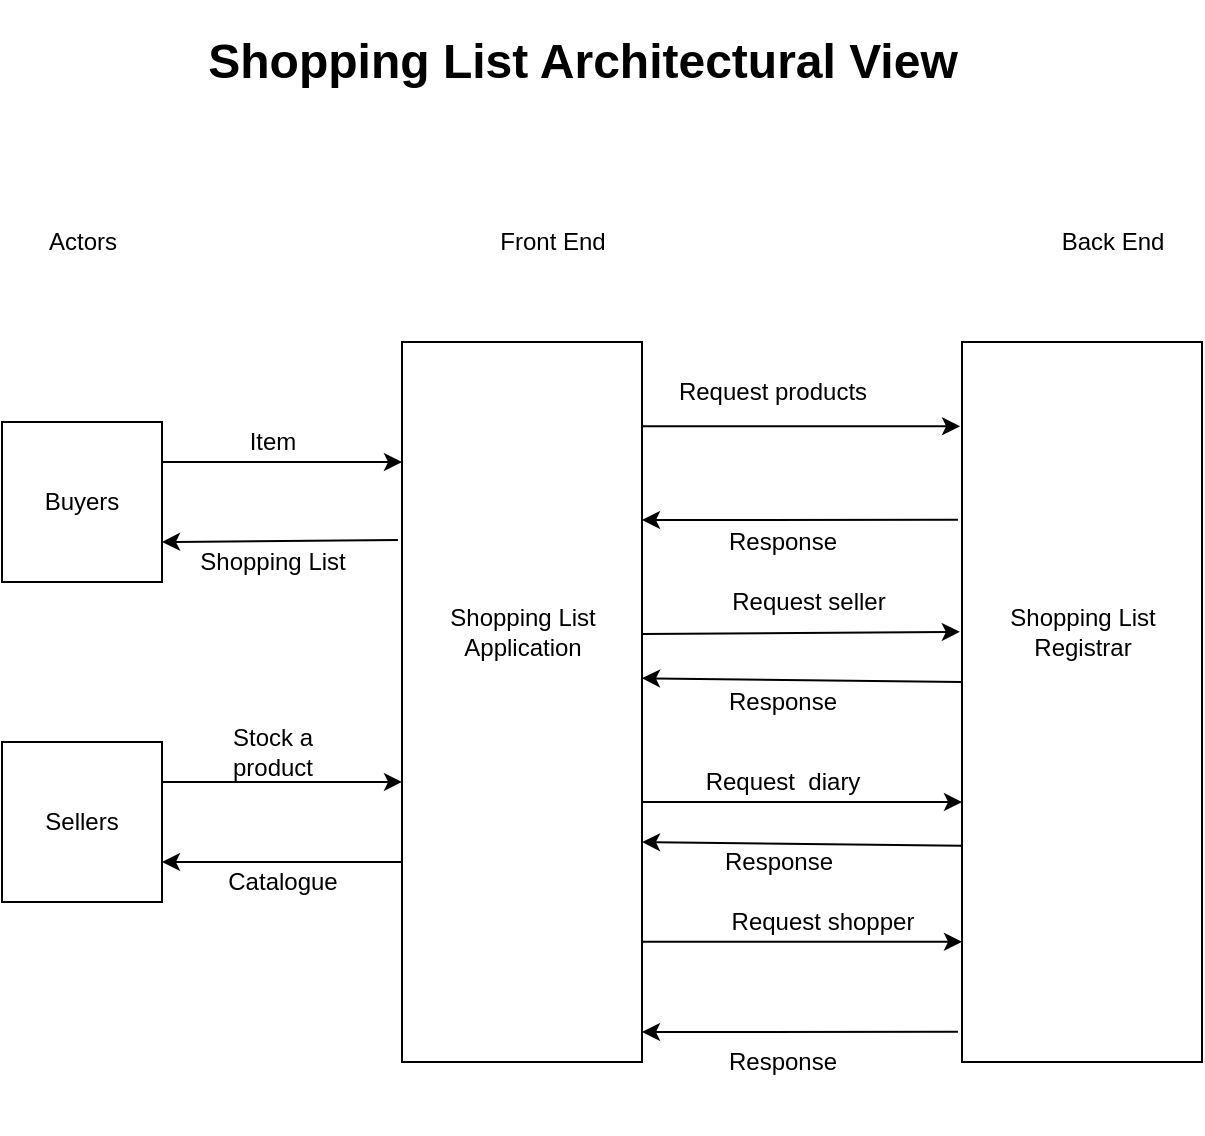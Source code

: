 <mxfile version="17.4.0" type="device"><diagram id="BBAZJNmpiKCcaL1W-slQ" name="Page-1"><mxGraphModel dx="868" dy="479" grid="1" gridSize="10" guides="1" tooltips="1" connect="1" arrows="1" fold="1" page="1" pageScale="1" pageWidth="850" pageHeight="1100" math="0" shadow="0"><root><mxCell id="0"/><mxCell id="1" parent="0"/><mxCell id="Zfsq3dBkRuBoiD0LyNLc-1" value="Buyers" style="whiteSpace=wrap;html=1;aspect=fixed;" vertex="1" parent="1"><mxGeometry x="40" y="220" width="80" height="80" as="geometry"/></mxCell><mxCell id="Zfsq3dBkRuBoiD0LyNLc-2" value="Sellers" style="whiteSpace=wrap;html=1;aspect=fixed;" vertex="1" parent="1"><mxGeometry x="40" y="380" width="80" height="80" as="geometry"/></mxCell><mxCell id="Zfsq3dBkRuBoiD0LyNLc-4" value="&lt;div&gt;&lt;br&gt;&lt;/div&gt;&lt;div&gt;&lt;br&gt;&lt;/div&gt;" style="verticalLabelPosition=bottom;verticalAlign=top;html=1;shape=mxgraph.basic.rect;fillColor2=none;strokeWidth=1;size=20;indent=5;" vertex="1" parent="1"><mxGeometry x="240" y="180" width="120" height="360" as="geometry"/></mxCell><mxCell id="Zfsq3dBkRuBoiD0LyNLc-5" value="" style="verticalLabelPosition=bottom;verticalAlign=top;html=1;shape=mxgraph.basic.rect;fillColor2=none;strokeWidth=1;size=20;indent=5;" vertex="1" parent="1"><mxGeometry x="520" y="180" width="120" height="360" as="geometry"/></mxCell><mxCell id="Zfsq3dBkRuBoiD0LyNLc-6" value="Actors" style="text;html=1;align=center;verticalAlign=middle;resizable=0;points=[];autosize=1;strokeColor=none;fillColor=none;" vertex="1" parent="1"><mxGeometry x="55" y="120" width="50" height="20" as="geometry"/></mxCell><mxCell id="Zfsq3dBkRuBoiD0LyNLc-8" value="&lt;div&gt;Front End&lt;/div&gt;" style="text;html=1;align=center;verticalAlign=middle;resizable=0;points=[];autosize=1;strokeColor=none;fillColor=none;" vertex="1" parent="1"><mxGeometry x="280" y="120" width="70" height="20" as="geometry"/></mxCell><mxCell id="Zfsq3dBkRuBoiD0LyNLc-9" value="Back End" style="text;html=1;align=center;verticalAlign=middle;resizable=0;points=[];autosize=1;strokeColor=none;fillColor=none;" vertex="1" parent="1"><mxGeometry x="560" y="120" width="70" height="20" as="geometry"/></mxCell><mxCell id="Zfsq3dBkRuBoiD0LyNLc-11" value="&lt;div&gt;Shopping List&lt;/div&gt;&lt;div&gt;Application&lt;br&gt;&lt;/div&gt;" style="text;html=1;align=center;verticalAlign=middle;resizable=0;points=[];autosize=1;strokeColor=none;fillColor=none;" vertex="1" parent="1"><mxGeometry x="255" y="310" width="90" height="30" as="geometry"/></mxCell><mxCell id="Zfsq3dBkRuBoiD0LyNLc-12" value="&lt;div&gt;Shopping List&lt;/div&gt;&lt;div&gt;Registrar&lt;br&gt;&lt;/div&gt;" style="text;html=1;align=center;verticalAlign=middle;resizable=0;points=[];autosize=1;strokeColor=none;fillColor=none;" vertex="1" parent="1"><mxGeometry x="535" y="310" width="90" height="30" as="geometry"/></mxCell><mxCell id="Zfsq3dBkRuBoiD0LyNLc-13" value="" style="endArrow=classic;html=1;rounded=0;exitX=1;exitY=0.25;exitDx=0;exitDy=0;" edge="1" parent="1" source="Zfsq3dBkRuBoiD0LyNLc-1"><mxGeometry width="50" height="50" relative="1" as="geometry"><mxPoint x="140" y="270" as="sourcePoint"/><mxPoint x="240" y="240" as="targetPoint"/></mxGeometry></mxCell><mxCell id="Zfsq3dBkRuBoiD0LyNLc-14" value="" style="endArrow=classic;html=1;rounded=0;entryX=0;entryY=0.611;entryDx=0;entryDy=0;entryPerimeter=0;exitX=1;exitY=0.25;exitDx=0;exitDy=0;" edge="1" parent="1" source="Zfsq3dBkRuBoiD0LyNLc-2" target="Zfsq3dBkRuBoiD0LyNLc-4"><mxGeometry width="50" height="50" relative="1" as="geometry"><mxPoint x="130" y="400" as="sourcePoint"/><mxPoint x="190" y="390" as="targetPoint"/></mxGeometry></mxCell><mxCell id="Zfsq3dBkRuBoiD0LyNLc-15" value="" style="endArrow=classic;html=1;rounded=0;entryX=1;entryY=0.75;entryDx=0;entryDy=0;" edge="1" parent="1" target="Zfsq3dBkRuBoiD0LyNLc-2"><mxGeometry width="50" height="50" relative="1" as="geometry"><mxPoint x="240" y="440" as="sourcePoint"/><mxPoint x="110" y="439" as="targetPoint"/></mxGeometry></mxCell><mxCell id="Zfsq3dBkRuBoiD0LyNLc-16" value="" style="endArrow=classic;html=1;rounded=0;exitX=1;exitY=0.117;exitDx=0;exitDy=0;exitPerimeter=0;entryX=-0.008;entryY=0.117;entryDx=0;entryDy=0;entryPerimeter=0;" edge="1" parent="1" source="Zfsq3dBkRuBoiD0LyNLc-4" target="Zfsq3dBkRuBoiD0LyNLc-5"><mxGeometry width="50" height="50" relative="1" as="geometry"><mxPoint x="410" y="250" as="sourcePoint"/><mxPoint x="490" y="220" as="targetPoint"/></mxGeometry></mxCell><mxCell id="Zfsq3dBkRuBoiD0LyNLc-17" value="" style="endArrow=classic;html=1;rounded=0;exitX=-0.017;exitY=0.247;exitDx=0;exitDy=0;exitPerimeter=0;" edge="1" parent="1" source="Zfsq3dBkRuBoiD0LyNLc-5"><mxGeometry width="50" height="50" relative="1" as="geometry"><mxPoint x="510" y="270" as="sourcePoint"/><mxPoint x="360" y="269" as="targetPoint"/></mxGeometry></mxCell><mxCell id="Zfsq3dBkRuBoiD0LyNLc-18" value="" style="endArrow=classic;html=1;rounded=0;entryX=0.008;entryY=0.472;entryDx=0;entryDy=0;entryPerimeter=0;exitX=1.017;exitY=0.475;exitDx=0;exitDy=0;exitPerimeter=0;" edge="1" parent="1"><mxGeometry width="50" height="50" relative="1" as="geometry"><mxPoint x="360.0" y="326" as="sourcePoint"/><mxPoint x="518.92" y="324.92" as="targetPoint"/></mxGeometry></mxCell><mxCell id="Zfsq3dBkRuBoiD0LyNLc-19" value="" style="endArrow=classic;html=1;rounded=0;entryX=1;entryY=0.467;entryDx=0;entryDy=0;entryPerimeter=0;" edge="1" parent="1" target="Zfsq3dBkRuBoiD0LyNLc-4"><mxGeometry width="50" height="50" relative="1" as="geometry"><mxPoint x="520" y="350" as="sourcePoint"/><mxPoint x="357" y="351.04" as="targetPoint"/></mxGeometry></mxCell><mxCell id="Zfsq3dBkRuBoiD0LyNLc-20" value="" style="endArrow=classic;html=1;rounded=0;entryX=0;entryY=0.833;entryDx=0;entryDy=0;entryPerimeter=0;exitX=1;exitY=0.833;exitDx=0;exitDy=0;exitPerimeter=0;" edge="1" parent="1" source="Zfsq3dBkRuBoiD0LyNLc-4" target="Zfsq3dBkRuBoiD0LyNLc-5"><mxGeometry width="50" height="50" relative="1" as="geometry"><mxPoint x="380" y="480" as="sourcePoint"/><mxPoint x="460" y="440" as="targetPoint"/></mxGeometry></mxCell><mxCell id="Zfsq3dBkRuBoiD0LyNLc-21" value="" style="endArrow=classic;html=1;rounded=0;exitX=-0.017;exitY=0.958;exitDx=0;exitDy=0;exitPerimeter=0;" edge="1" parent="1" source="Zfsq3dBkRuBoiD0LyNLc-5"><mxGeometry width="50" height="50" relative="1" as="geometry"><mxPoint x="420" y="540" as="sourcePoint"/><mxPoint x="360" y="525" as="targetPoint"/></mxGeometry></mxCell><mxCell id="Zfsq3dBkRuBoiD0LyNLc-22" value="Item" style="text;html=1;align=center;verticalAlign=middle;resizable=0;points=[];autosize=1;strokeColor=none;fillColor=none;" vertex="1" parent="1"><mxGeometry x="155" y="220" width="40" height="20" as="geometry"/></mxCell><mxCell id="Zfsq3dBkRuBoiD0LyNLc-23" value="" style="endArrow=classic;html=1;rounded=0;entryX=1;entryY=0.75;entryDx=0;entryDy=0;exitX=-0.017;exitY=0.275;exitDx=0;exitDy=0;exitPerimeter=0;" edge="1" parent="1" source="Zfsq3dBkRuBoiD0LyNLc-4" target="Zfsq3dBkRuBoiD0LyNLc-1"><mxGeometry width="50" height="50" relative="1" as="geometry"><mxPoint x="230" y="280" as="sourcePoint"/><mxPoint x="130" y="270" as="targetPoint"/></mxGeometry></mxCell><mxCell id="Zfsq3dBkRuBoiD0LyNLc-25" value="Request products" style="text;html=1;align=center;verticalAlign=middle;resizable=0;points=[];autosize=1;strokeColor=none;fillColor=none;" vertex="1" parent="1"><mxGeometry x="370" y="195" width="110" height="20" as="geometry"/></mxCell><mxCell id="Zfsq3dBkRuBoiD0LyNLc-26" value="Response" style="text;html=1;align=center;verticalAlign=middle;resizable=0;points=[];autosize=1;strokeColor=none;fillColor=none;" vertex="1" parent="1"><mxGeometry x="395" y="270" width="70" height="20" as="geometry"/></mxCell><mxCell id="Zfsq3dBkRuBoiD0LyNLc-27" value="Request seller" style="text;html=1;align=center;verticalAlign=middle;resizable=0;points=[];autosize=1;strokeColor=none;fillColor=none;" vertex="1" parent="1"><mxGeometry x="392.96" y="300" width="100" height="20" as="geometry"/></mxCell><mxCell id="Zfsq3dBkRuBoiD0LyNLc-28" value="Response" style="text;html=1;align=center;verticalAlign=middle;resizable=0;points=[];autosize=1;strokeColor=none;fillColor=none;" vertex="1" parent="1"><mxGeometry x="395" y="350" width="70" height="20" as="geometry"/></mxCell><mxCell id="Zfsq3dBkRuBoiD0LyNLc-29" value="Request shopper" style="text;html=1;align=center;verticalAlign=middle;resizable=0;points=[];autosize=1;strokeColor=none;fillColor=none;" vertex="1" parent="1"><mxGeometry x="395" y="460" width="110" height="20" as="geometry"/></mxCell><mxCell id="Zfsq3dBkRuBoiD0LyNLc-30" value="&lt;div&gt;Response&lt;/div&gt;" style="text;html=1;align=center;verticalAlign=middle;resizable=0;points=[];autosize=1;strokeColor=none;fillColor=none;" vertex="1" parent="1"><mxGeometry x="395" y="530" width="70" height="20" as="geometry"/></mxCell><mxCell id="Zfsq3dBkRuBoiD0LyNLc-31" value="&lt;div&gt;Stock a &lt;br&gt;&lt;/div&gt;&lt;div&gt;product&lt;br&gt;&lt;/div&gt;" style="text;html=1;align=center;verticalAlign=middle;resizable=0;points=[];autosize=1;strokeColor=none;fillColor=none;" vertex="1" parent="1"><mxGeometry x="145" y="370" width="60" height="30" as="geometry"/></mxCell><mxCell id="Zfsq3dBkRuBoiD0LyNLc-32" value="Catalogue" style="text;html=1;align=center;verticalAlign=middle;resizable=0;points=[];autosize=1;strokeColor=none;fillColor=none;" vertex="1" parent="1"><mxGeometry x="145" y="440" width="70" height="20" as="geometry"/></mxCell><mxCell id="Zfsq3dBkRuBoiD0LyNLc-35" value="Request&amp;nbsp; diary" style="text;html=1;align=center;verticalAlign=middle;resizable=0;points=[];autosize=1;strokeColor=none;fillColor=none;" vertex="1" parent="1"><mxGeometry x="385" y="390" width="90" height="20" as="geometry"/></mxCell><mxCell id="Zfsq3dBkRuBoiD0LyNLc-36" value="" style="endArrow=classic;html=1;rounded=0;entryX=0;entryY=0.833;entryDx=0;entryDy=0;entryPerimeter=0;exitX=1;exitY=0.833;exitDx=0;exitDy=0;exitPerimeter=0;" edge="1" parent="1"><mxGeometry width="50" height="50" relative="1" as="geometry"><mxPoint x="360" y="410" as="sourcePoint"/><mxPoint x="520" y="410" as="targetPoint"/></mxGeometry></mxCell><mxCell id="Zfsq3dBkRuBoiD0LyNLc-38" value="Response" style="text;html=1;align=center;verticalAlign=middle;resizable=0;points=[];autosize=1;strokeColor=none;fillColor=none;" vertex="1" parent="1"><mxGeometry x="392.96" y="430" width="70" height="20" as="geometry"/></mxCell><mxCell id="Zfsq3dBkRuBoiD0LyNLc-39" value="" style="endArrow=classic;html=1;rounded=0;entryX=1;entryY=0.467;entryDx=0;entryDy=0;entryPerimeter=0;" edge="1" parent="1"><mxGeometry width="50" height="50" relative="1" as="geometry"><mxPoint x="520" y="431.88" as="sourcePoint"/><mxPoint x="360" y="430" as="targetPoint"/></mxGeometry></mxCell><mxCell id="Zfsq3dBkRuBoiD0LyNLc-40" value="Shopping List" style="text;html=1;align=center;verticalAlign=middle;resizable=0;points=[];autosize=1;strokeColor=none;fillColor=none;" vertex="1" parent="1"><mxGeometry x="130" y="280" width="90" height="20" as="geometry"/></mxCell><mxCell id="Zfsq3dBkRuBoiD0LyNLc-41" value="&lt;h1&gt;Shopping List Architectural View&lt;br&gt;&lt;/h1&gt;" style="text;html=1;align=center;verticalAlign=middle;resizable=0;points=[];autosize=1;strokeColor=none;fillColor=none;" vertex="1" parent="1"><mxGeometry x="135" y="15" width="390" height="50" as="geometry"/></mxCell></root></mxGraphModel></diagram></mxfile>